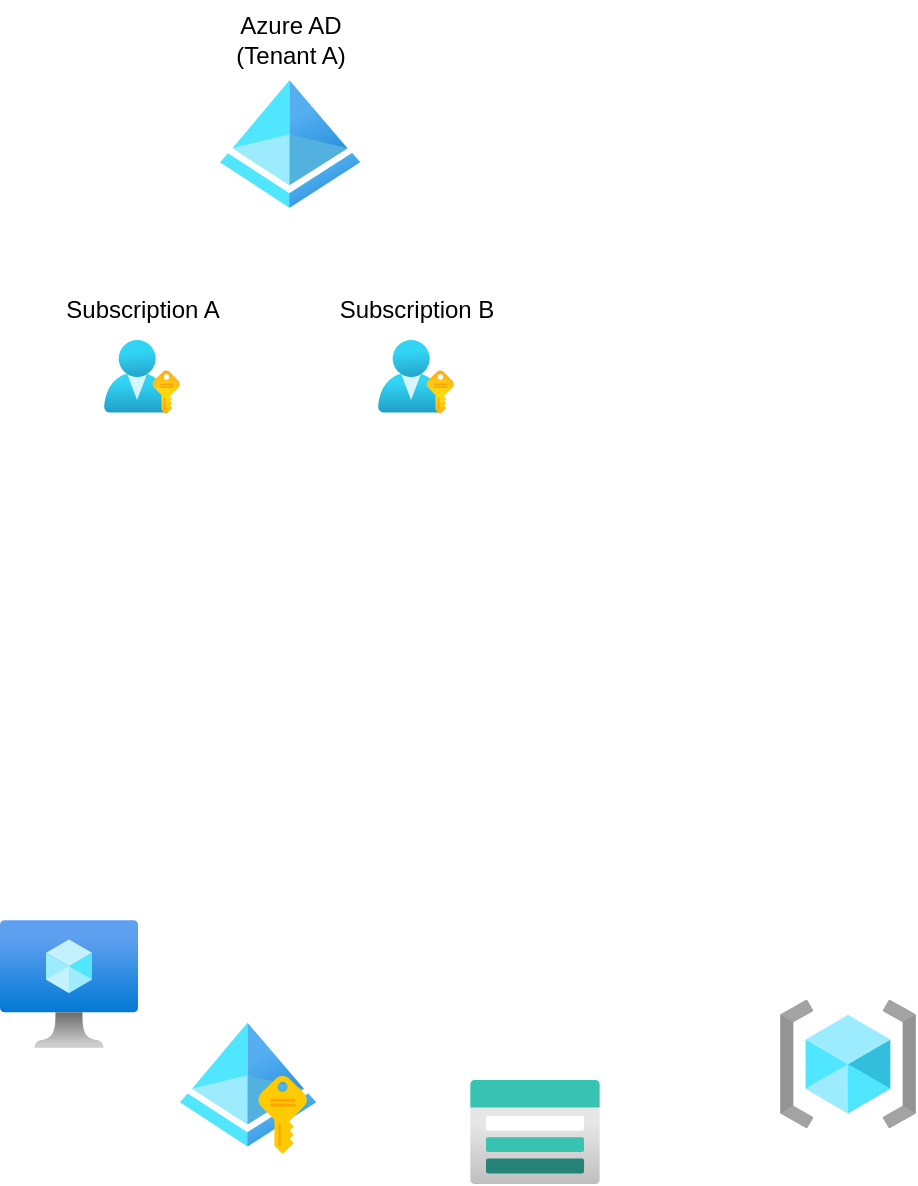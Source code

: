 <mxfile version="20.4.1" type="github">
  <diagram id="80tGr196Fa-lgsA2Blj2" name="ページ1">
    <mxGraphModel dx="1422" dy="773" grid="1" gridSize="10" guides="1" tooltips="1" connect="1" arrows="1" fold="1" page="1" pageScale="1" pageWidth="827" pageHeight="1169" math="0" shadow="0">
      <root>
        <mxCell id="0" />
        <mxCell id="1" parent="0" />
        <mxCell id="Sqe6EC50jNCqqiTLlMlY-1" value="" style="aspect=fixed;html=1;points=[];align=center;image;fontSize=12;image=img/lib/azure2/identity/Azure_Active_Directory.svg;" parent="1" vertex="1">
          <mxGeometry x="170" y="130" width="70" height="64" as="geometry" />
        </mxCell>
        <mxCell id="Sqe6EC50jNCqqiTLlMlY-3" value="" style="aspect=fixed;html=1;points=[];align=center;image;fontSize=12;image=img/lib/azure2/identity/Managed_Identities.svg;" parent="1" vertex="1">
          <mxGeometry x="150" y="600" width="68" height="68" as="geometry" />
        </mxCell>
        <mxCell id="Sqe6EC50jNCqqiTLlMlY-4" value="" style="aspect=fixed;html=1;points=[];align=center;image;fontSize=12;image=img/lib/azure2/compute/Virtual_Machine.svg;" parent="1" vertex="1">
          <mxGeometry x="60" y="550" width="69" height="64" as="geometry" />
        </mxCell>
        <mxCell id="Sqe6EC50jNCqqiTLlMlY-5" value="" style="aspect=fixed;html=1;points=[];align=center;image;fontSize=12;image=img/lib/azure2/storage/Storage_Accounts.svg;" parent="1" vertex="1">
          <mxGeometry x="295" y="630" width="65" height="52" as="geometry" />
        </mxCell>
        <mxCell id="Sqe6EC50jNCqqiTLlMlY-6" value="" style="aspect=fixed;html=1;points=[];align=center;image;fontSize=12;image=img/lib/azure2/general/Resource_Groups.svg;" parent="1" vertex="1">
          <mxGeometry x="450" y="590" width="68" height="64" as="geometry" />
        </mxCell>
        <mxCell id="Sqe6EC50jNCqqiTLlMlY-7" value="" style="aspect=fixed;html=1;points=[];align=center;image;fontSize=12;image=img/lib/azure2/azure_stack/User_Subscriptions.svg;" parent="1" vertex="1">
          <mxGeometry x="112" y="260" width="38" height="36.88" as="geometry" />
        </mxCell>
        <mxCell id="Sqe6EC50jNCqqiTLlMlY-8" value="Azure AD&lt;br&gt;(Tenant A)" style="text;html=1;align=center;verticalAlign=middle;resizable=0;points=[];autosize=1;strokeColor=none;fillColor=none;" parent="1" vertex="1">
          <mxGeometry x="165" y="90" width="80" height="40" as="geometry" />
        </mxCell>
        <mxCell id="Sqe6EC50jNCqqiTLlMlY-9" value="Subscription A" style="text;html=1;align=center;verticalAlign=middle;resizable=0;points=[];autosize=1;strokeColor=none;fillColor=none;" parent="1" vertex="1">
          <mxGeometry x="81" y="230" width="100" height="30" as="geometry" />
        </mxCell>
        <mxCell id="Sqe6EC50jNCqqiTLlMlY-10" value="" style="aspect=fixed;html=1;points=[];align=center;image;fontSize=12;image=img/lib/azure2/azure_stack/User_Subscriptions.svg;" parent="1" vertex="1">
          <mxGeometry x="249" y="260" width="38" height="36.88" as="geometry" />
        </mxCell>
        <mxCell id="Sqe6EC50jNCqqiTLlMlY-11" value="Subscription B" style="text;html=1;align=center;verticalAlign=middle;resizable=0;points=[];autosize=1;strokeColor=none;fillColor=none;" parent="1" vertex="1">
          <mxGeometry x="218" y="230" width="100" height="30" as="geometry" />
        </mxCell>
      </root>
    </mxGraphModel>
  </diagram>
</mxfile>
